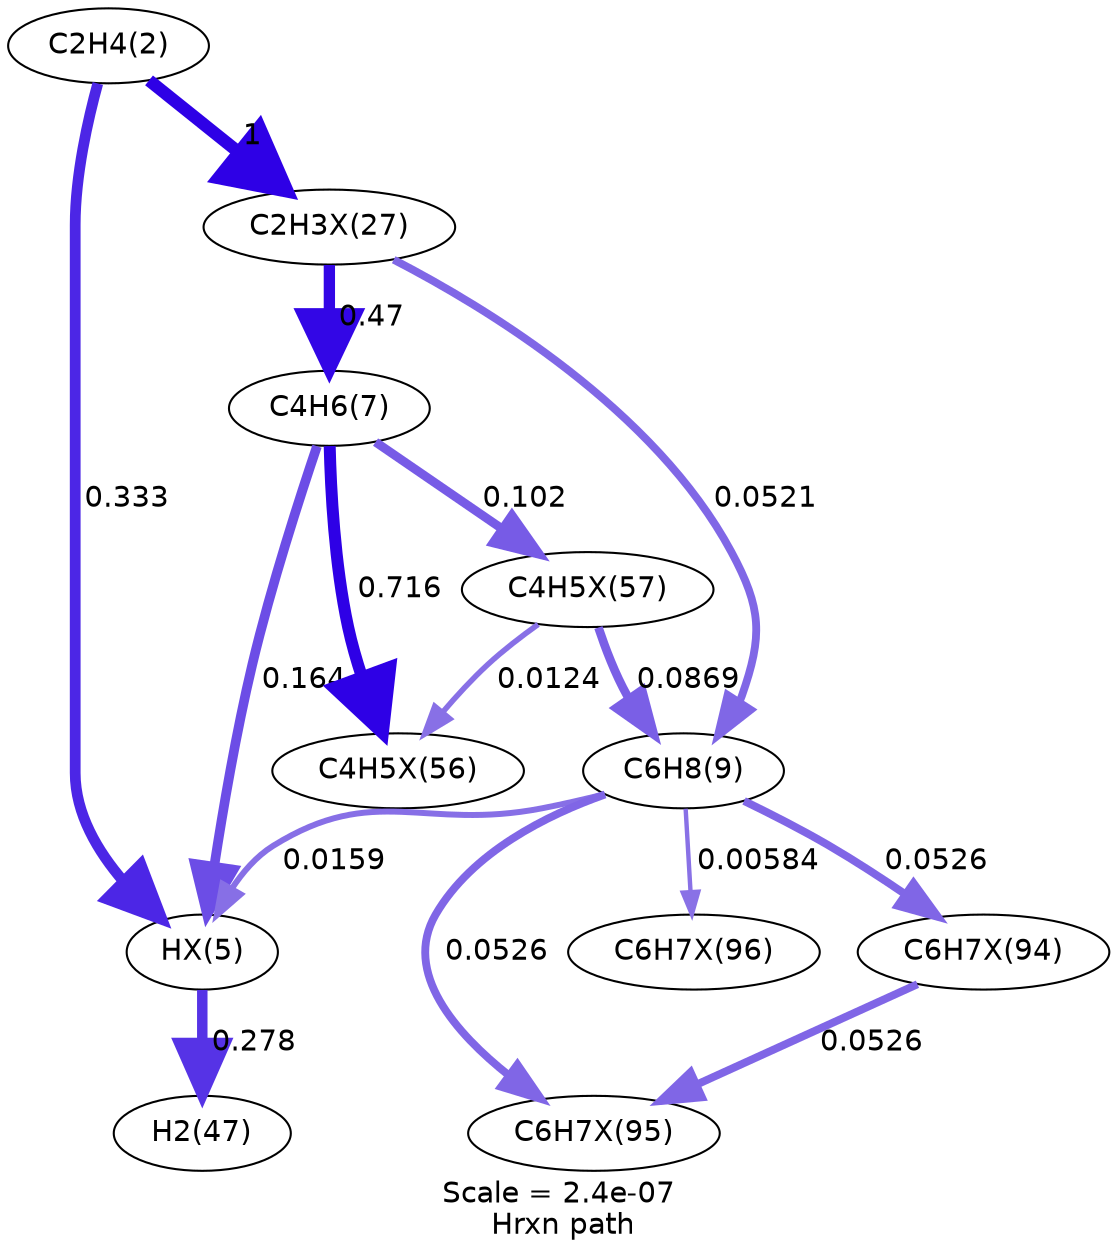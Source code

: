 digraph reaction_paths {
center=1;
s5 -> s42[fontname="Helvetica", style="setlinewidth(5.17)", arrowsize=2.59, color="0.7, 0.833, 0.9"
, label=" 0.333"];
s5 -> s43[fontname="Helvetica", style="setlinewidth(6)", arrowsize=3, color="0.7, 1.5, 0.9"
, label=" 1"];
s42 -> s11[fontname="Helvetica", style="setlinewidth(5.03)", arrowsize=2.52, color="0.7, 0.778, 0.9"
, label=" 0.278"];
s8 -> s42[fontname="Helvetica", style="setlinewidth(4.63)", arrowsize=2.32, color="0.7, 0.664, 0.9"
, label=" 0.164"];
s9 -> s42[fontname="Helvetica", style="setlinewidth(2.87)", arrowsize=1.44, color="0.7, 0.516, 0.9"
, label=" 0.0159"];
s43 -> s8[fontname="Helvetica", style="setlinewidth(5.43)", arrowsize=2.72, color="0.7, 0.97, 0.9"
, label=" 0.47"];
s43 -> s9[fontname="Helvetica", style="setlinewidth(3.77)", arrowsize=1.88, color="0.7, 0.552, 0.9"
, label=" 0.0521"];
s8 -> s51[fontname="Helvetica", style="setlinewidth(4.27)", arrowsize=2.14, color="0.7, 0.602, 0.9"
, label=" 0.102"];
s8 -> s50[fontname="Helvetica", style="setlinewidth(5.75)", arrowsize=2.87, color="0.7, 1.22, 0.9"
, label=" 0.716"];
s51 -> s50[fontname="Helvetica", style="setlinewidth(2.68)", arrowsize=1.34, color="0.7, 0.512, 0.9"
, label=" 0.0124"];
s51 -> s9[fontname="Helvetica", style="setlinewidth(4.16)", arrowsize=2.08, color="0.7, 0.587, 0.9"
, label=" 0.0869"];
s9 -> s59[fontname="Helvetica", style="setlinewidth(2.12)", arrowsize=1.06, color="0.7, 0.506, 0.9"
, label=" 0.00584"];
s9 -> s58[fontname="Helvetica", style="setlinewidth(3.78)", arrowsize=1.89, color="0.7, 0.553, 0.9"
, label=" 0.0526"];
s9 -> s57[fontname="Helvetica", style="setlinewidth(3.78)", arrowsize=1.89, color="0.7, 0.553, 0.9"
, label=" 0.0526"];
s57 -> s58[fontname="Helvetica", style="setlinewidth(3.78)", arrowsize=1.89, color="0.7, 0.553, 0.9"
, label=" 0.0526"];
s5 [ fontname="Helvetica", label="C2H4(2)"];
s8 [ fontname="Helvetica", label="C4H6(7)"];
s9 [ fontname="Helvetica", label="C6H8(9)"];
s11 [ fontname="Helvetica", label="H2(47)"];
s42 [ fontname="Helvetica", label="HX(5)"];
s43 [ fontname="Helvetica", label="C2H3X(27)"];
s50 [ fontname="Helvetica", label="C4H5X(56)"];
s51 [ fontname="Helvetica", label="C4H5X(57)"];
s57 [ fontname="Helvetica", label="C6H7X(94)"];
s58 [ fontname="Helvetica", label="C6H7X(95)"];
s59 [ fontname="Helvetica", label="C6H7X(96)"];
 label = "Scale = 2.4e-07\l Hrxn path";
 fontname = "Helvetica";
}
